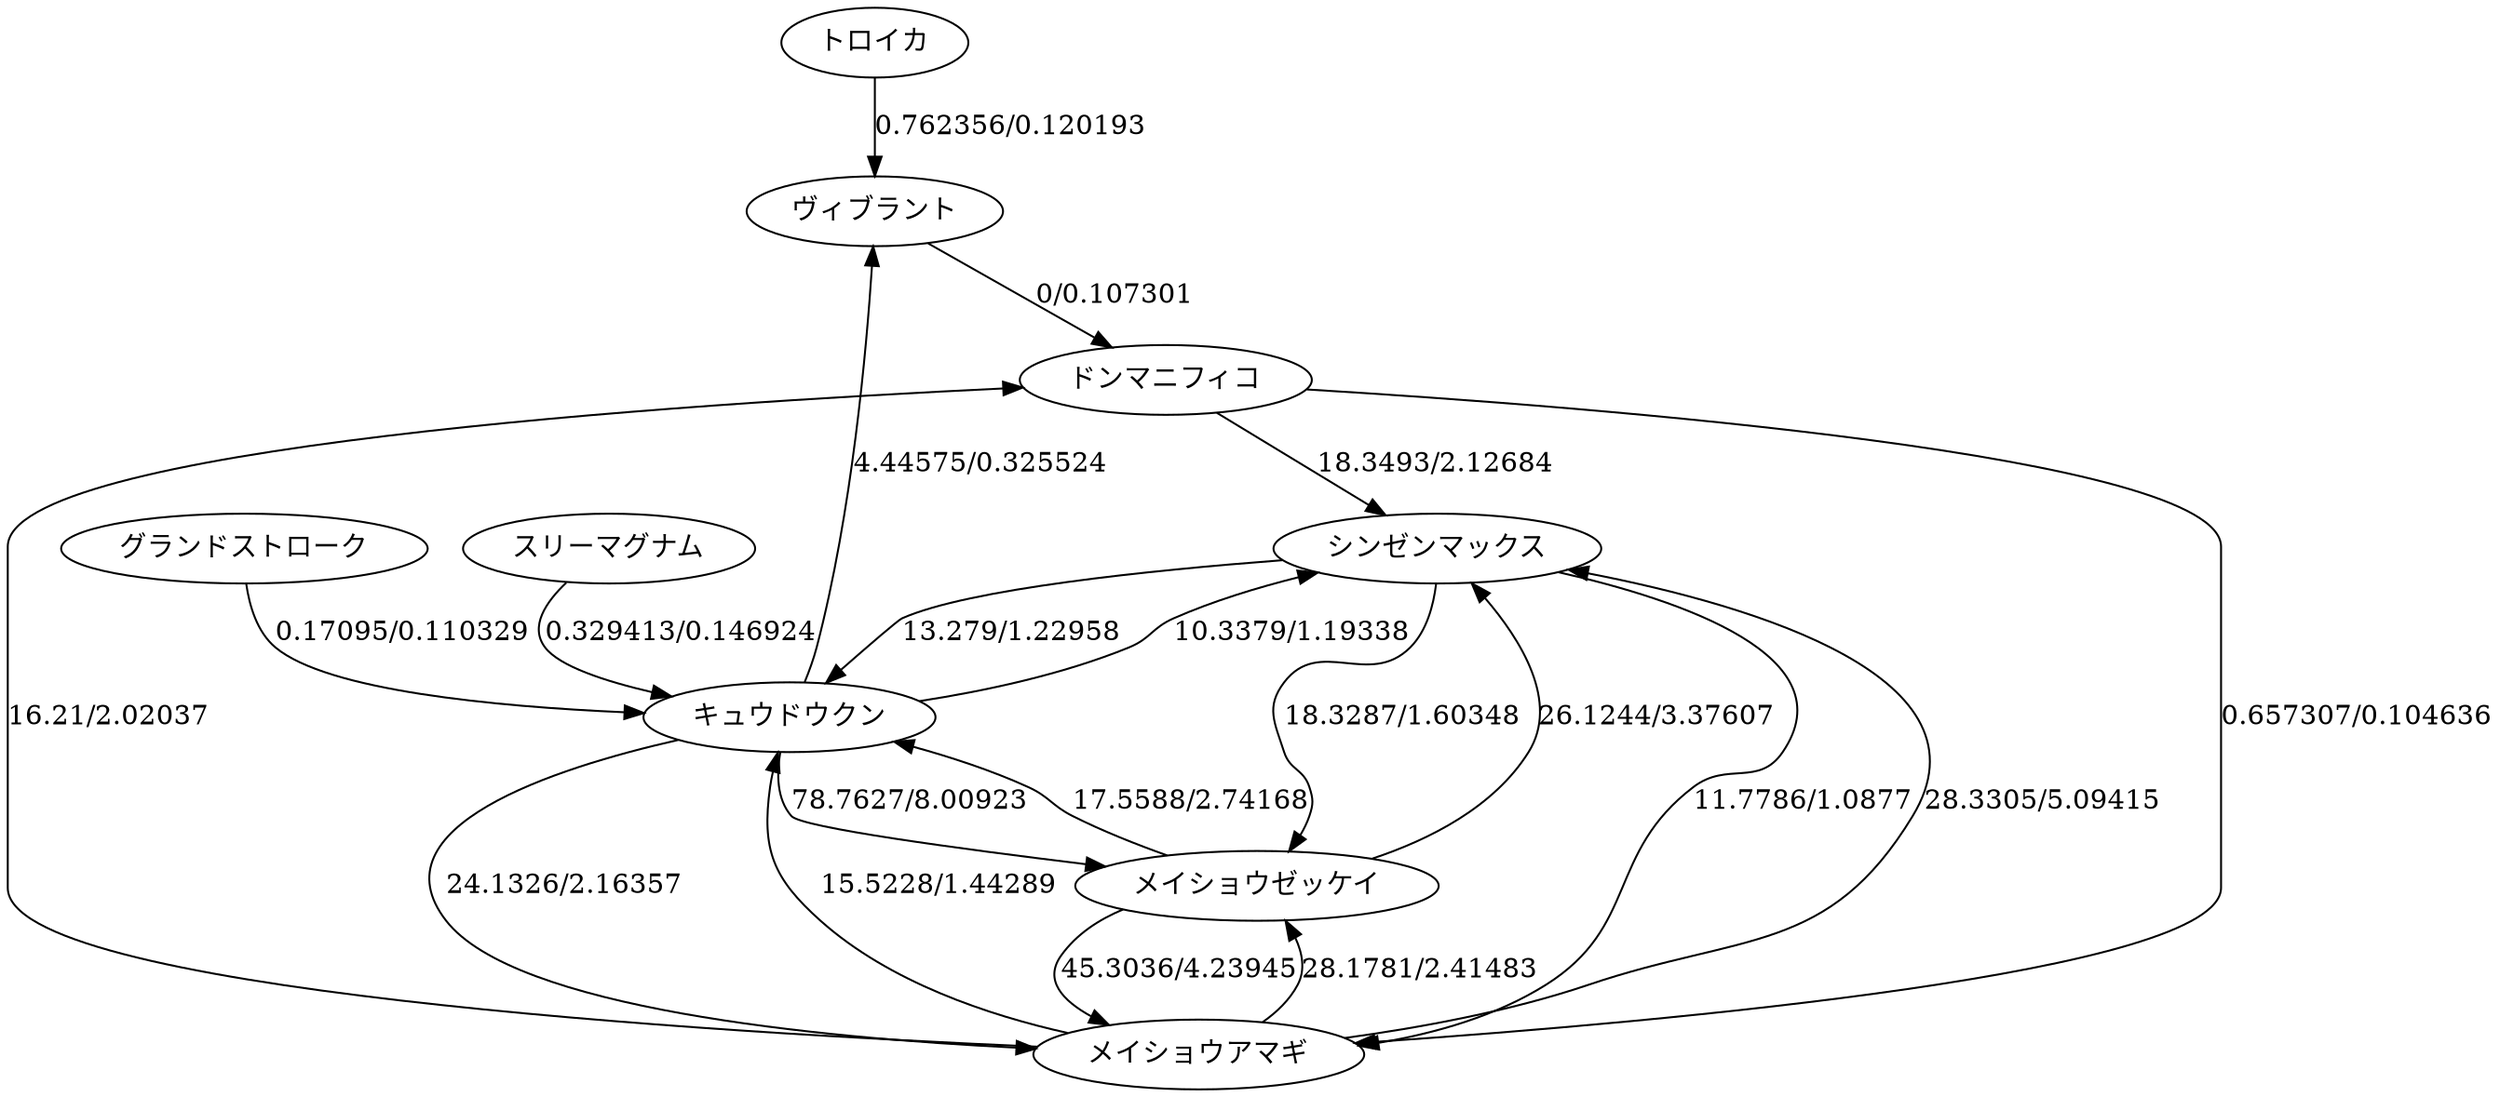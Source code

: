 digraph G {
0[label=トロイカ];
1[label=キュウドウクン];
2[label=メイショウゼッケイ];
3[label=シンゼンマックス];
4[label=ヴィブラント];
5[label=メイショウアマギ];
6[label=ドンマニフィコ];
7[label=スリーマグナム];
8[label=グランドストローク];
0->4[label="0.762356/0.120193"];
1->2[label="78.7627/8.00923"];
1->3[label="10.3379/1.19338"];
1->4[label="4.44575/0.325524"];
1->5[label="24.1326/2.16357"];
2->1[label="17.5588/2.74168"];
2->3[label="26.1244/3.37607"];
2->5[label="45.3036/4.23945"];
3->1[label="13.279/1.22958"];
3->2[label="18.3287/1.60348"];
3->5[label="11.7786/1.0877"];
4->6[label="0/0.107301"];
5->1[label="15.5228/1.44289"];
5->2[label="28.1781/2.41483"];
5->3[label="28.3305/5.09415"];
5->6[label="16.21/2.02037"];
6->3[label="18.3493/2.12684"];
6->5[label="0.657307/0.104636"];
7->1[label="0.329413/0.146924"];
8->1[label="0.17095/0.110329"];
}
